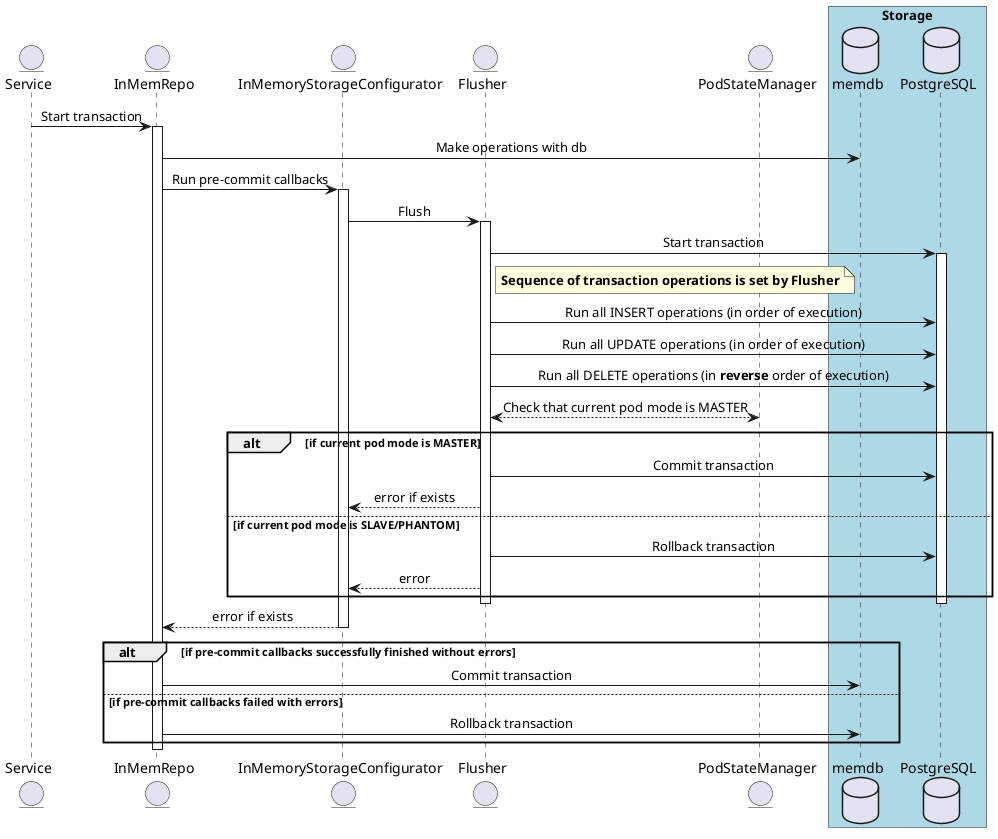 @startuml

skinparam sequenceMessageAlign center

entity Service
entity InMemRepo
entity InMemoryStorageConfigurator
entity Flusher
entity PodStateManager

box "Storage" #lightblue
    database memdb
    database PostgreSQL
end box

Service -> InMemRepo : Start transaction
activate InMemRepo
    InMemRepo -> memdb : Make operations with db
    InMemRepo -> InMemoryStorageConfigurator : Run pre-commit callbacks
    activate InMemoryStorageConfigurator
        InMemoryStorageConfigurator -> Flusher : Flush
        activate Flusher
            Flusher -> PostgreSQL : Start transaction
            activate PostgreSQL
                note right Flusher
                    **Sequence of transaction operations is set by Flusher**
                end note
                Flusher -> PostgreSQL : Run all INSERT operations (in order of execution)
                Flusher -> PostgreSQL : Run all UPDATE operations (in order of execution)
                Flusher -> PostgreSQL : Run all DELETE operations (in **reverse** order of execution)
                Flusher <--> PodStateManager : Check that current pod mode is MASTER
                alt if current pod mode is MASTER
                    Flusher -> PostgreSQL : Commit transaction
                    InMemoryStorageConfigurator <-- Flusher : error if exists
                else if current pod mode is SLAVE/PHANTOM
                    Flusher -> PostgreSQL : Rollback transaction
                    InMemoryStorageConfigurator <-- Flusher : error
                end
            deactivate PostgreSQL
        deactivate Flusher
        InMemRepo <-- InMemoryStorageConfigurator : error if exists
    deactivate InMemoryStorageConfigurator
    alt if pre-commit callbacks successfully finished without errors
        InMemRepo -> memdb : Commit transaction
    else if pre-commit callbacks failed with errors
        InMemRepo -> memdb : Rollback transaction
    end
deactivate InMemRepo



@enduml
